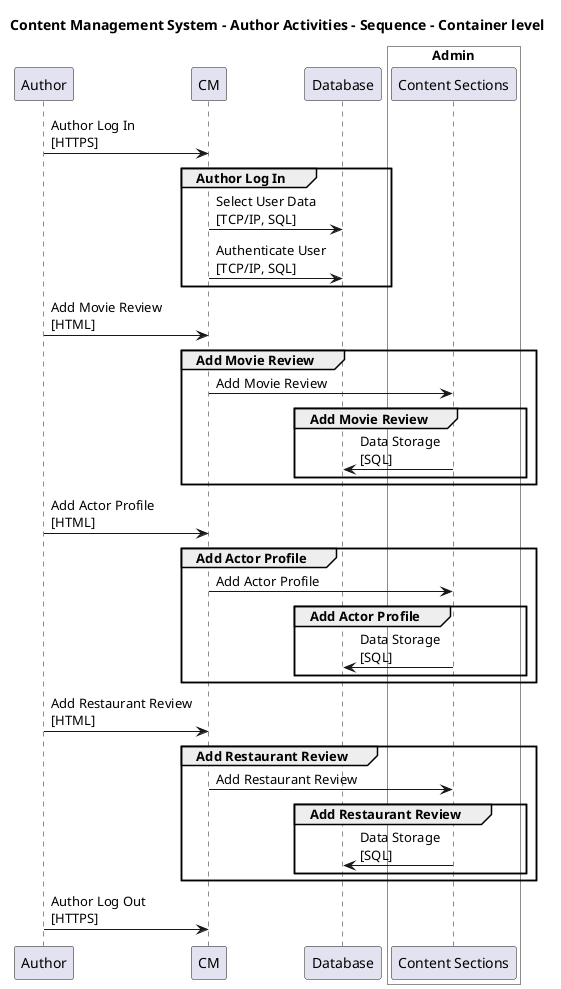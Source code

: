 @startuml

title Content Management System - Author Activities - Sequence - Container level

participant "Author" as ContentManagementSystem.Actors.Author
participant "CM" as ContentManagementSystem.SoftwareSystems.CM
participant "Database" as ContentManagementSystem.SoftwareSystems.Database

box "Admin" #White
    participant "Content Sections" as ContentManagementSystem.SoftwareSystems.Admin.Containers.ContentSections
end box


ContentManagementSystem.Actors.Author -> ContentManagementSystem.SoftwareSystems.CM : Author Log In\n[HTTPS]
group Author Log In
ContentManagementSystem.SoftwareSystems.CM -> ContentManagementSystem.SoftwareSystems.Database : Select User Data\n[TCP/IP, SQL]
ContentManagementSystem.SoftwareSystems.CM -> ContentManagementSystem.SoftwareSystems.Database : Authenticate User\n[TCP/IP, SQL]
end
ContentManagementSystem.Actors.Author -> ContentManagementSystem.SoftwareSystems.CM : Add Movie Review\n[HTML]
group Add Movie Review
ContentManagementSystem.SoftwareSystems.CM -> ContentManagementSystem.SoftwareSystems.Admin.Containers.ContentSections : Add Movie Review
group Add Movie Review
ContentManagementSystem.SoftwareSystems.Admin.Containers.ContentSections -> ContentManagementSystem.SoftwareSystems.Database : Data Storage\n[SQL]
end
end
ContentManagementSystem.Actors.Author -> ContentManagementSystem.SoftwareSystems.CM : Add Actor Profile\n[HTML]
group Add Actor Profile
ContentManagementSystem.SoftwareSystems.CM -> ContentManagementSystem.SoftwareSystems.Admin.Containers.ContentSections : Add Actor Profile
group Add Actor Profile
ContentManagementSystem.SoftwareSystems.Admin.Containers.ContentSections -> ContentManagementSystem.SoftwareSystems.Database : Data Storage\n[SQL]
end
end
ContentManagementSystem.Actors.Author -> ContentManagementSystem.SoftwareSystems.CM : Add Restaurant Review\n[HTML]
group Add Restaurant Review
ContentManagementSystem.SoftwareSystems.CM -> ContentManagementSystem.SoftwareSystems.Admin.Containers.ContentSections : Add Restaurant Review
group Add Restaurant Review
ContentManagementSystem.SoftwareSystems.Admin.Containers.ContentSections -> ContentManagementSystem.SoftwareSystems.Database : Data Storage\n[SQL]
end
end
ContentManagementSystem.Actors.Author -> ContentManagementSystem.SoftwareSystems.CM : Author Log Out\n[HTTPS]


@enduml

